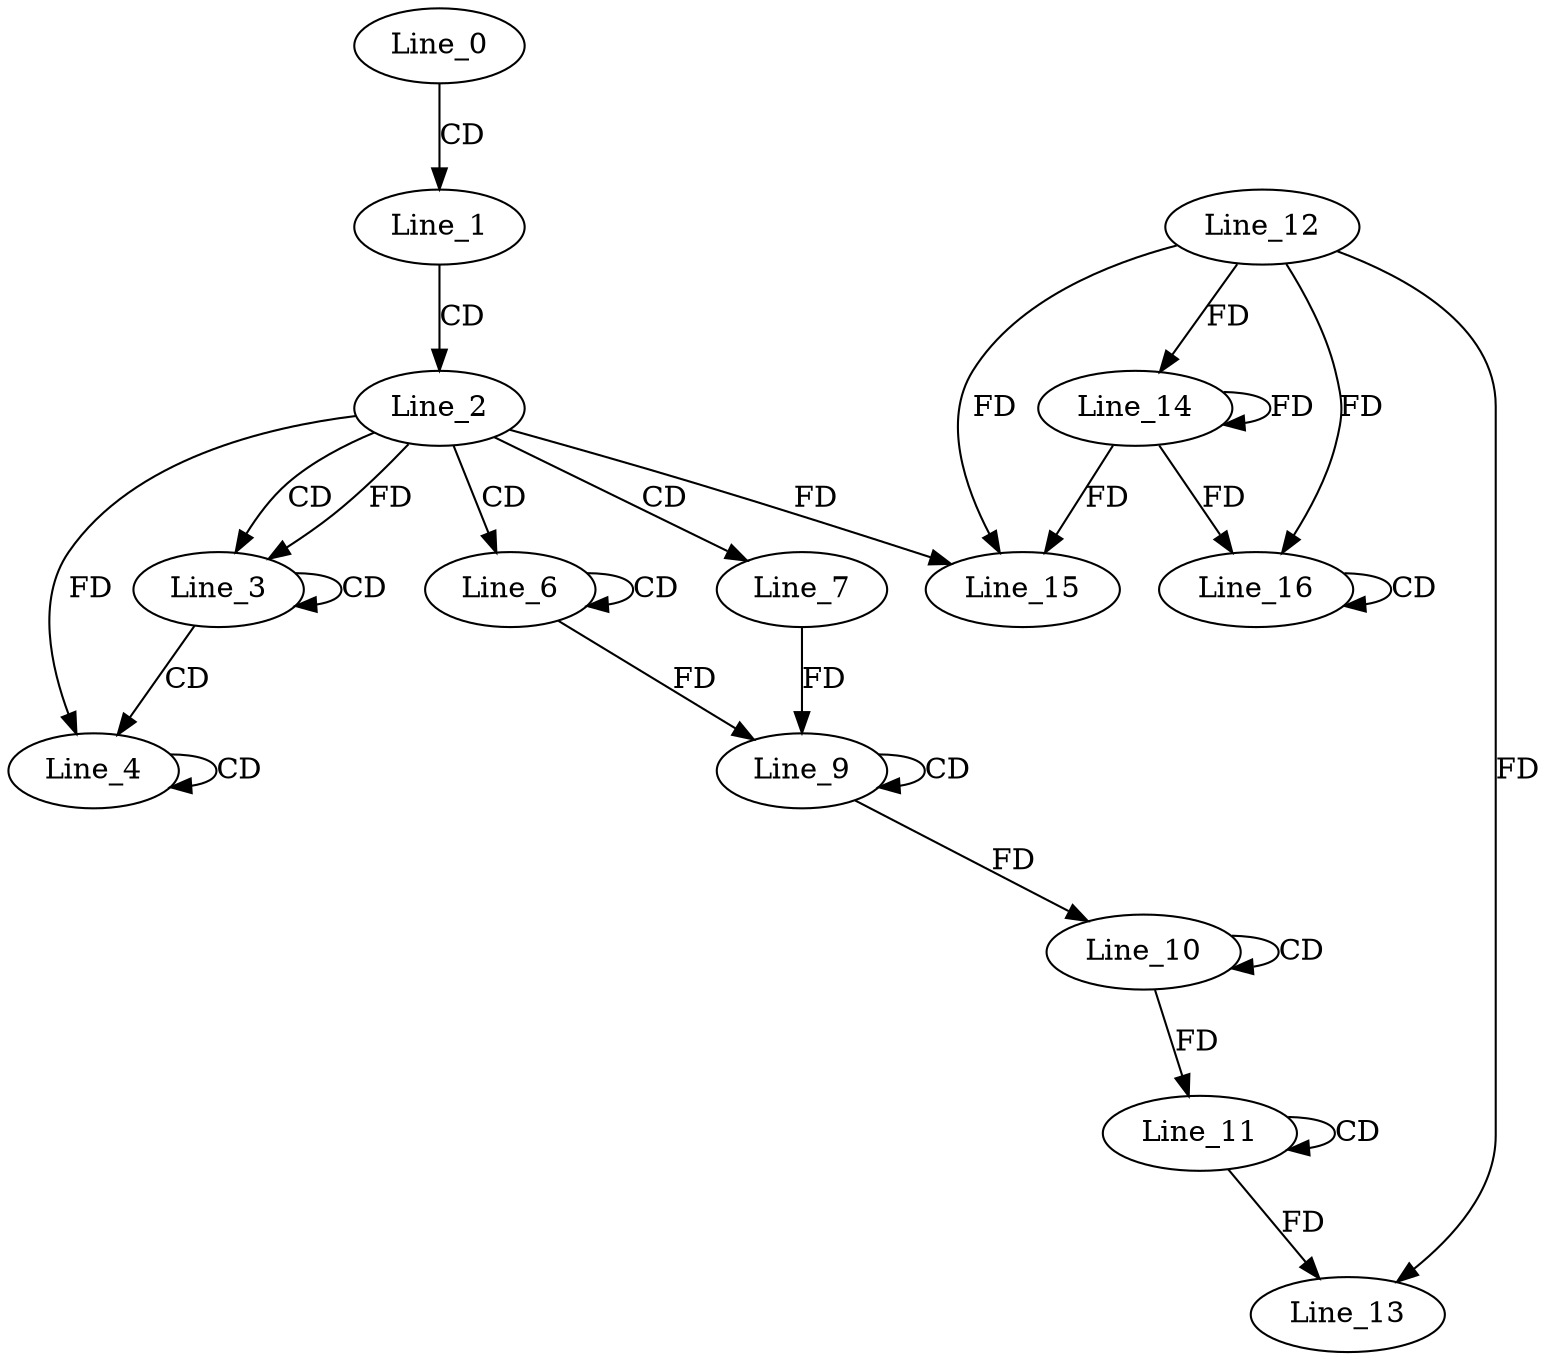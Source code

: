 digraph G {
  Line_0;
  Line_1;
  Line_2;
  Line_3;
  Line_3;
  Line_3;
  Line_4;
  Line_4;
  Line_4;
  Line_6;
  Line_6;
  Line_7;
  Line_7;
  Line_9;
  Line_9;
  Line_10;
  Line_10;
  Line_11;
  Line_11;
  Line_11;
  Line_13;
  Line_12;
  Line_14;
  Line_14;
  Line_15;
  Line_15;
  Line_16;
  Line_16;
  Line_0 -> Line_1 [ label="CD" ];
  Line_1 -> Line_2 [ label="CD" ];
  Line_2 -> Line_3 [ label="CD" ];
  Line_3 -> Line_3 [ label="CD" ];
  Line_2 -> Line_3 [ label="FD" ];
  Line_3 -> Line_4 [ label="CD" ];
  Line_4 -> Line_4 [ label="CD" ];
  Line_2 -> Line_4 [ label="FD" ];
  Line_2 -> Line_6 [ label="CD" ];
  Line_6 -> Line_6 [ label="CD" ];
  Line_2 -> Line_7 [ label="CD" ];
  Line_9 -> Line_9 [ label="CD" ];
  Line_6 -> Line_9 [ label="FD" ];
  Line_7 -> Line_9 [ label="FD" ];
  Line_10 -> Line_10 [ label="CD" ];
  Line_9 -> Line_10 [ label="FD" ];
  Line_11 -> Line_11 [ label="CD" ];
  Line_10 -> Line_11 [ label="FD" ];
  Line_11 -> Line_13 [ label="FD" ];
  Line_12 -> Line_13 [ label="FD" ];
  Line_12 -> Line_14 [ label="FD" ];
  Line_14 -> Line_14 [ label="FD" ];
  Line_12 -> Line_15 [ label="FD" ];
  Line_14 -> Line_15 [ label="FD" ];
  Line_2 -> Line_15 [ label="FD" ];
  Line_16 -> Line_16 [ label="CD" ];
  Line_12 -> Line_16 [ label="FD" ];
  Line_14 -> Line_16 [ label="FD" ];
}
